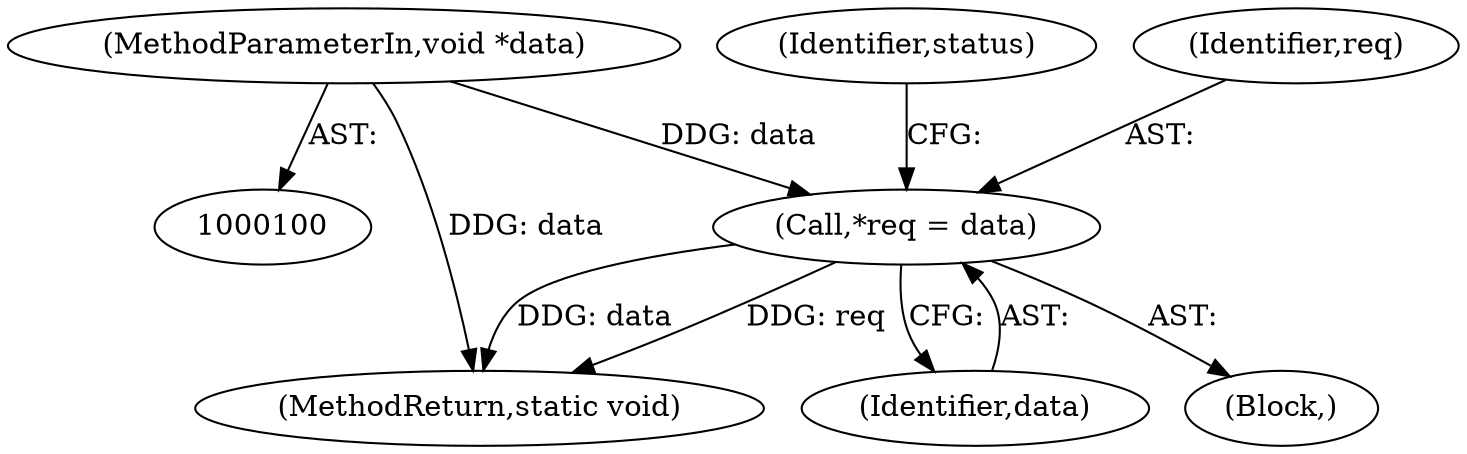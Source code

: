 digraph "0_linux_0b760113a3a155269a3fba93a409c640031dd68f@pointer" {
"1000105" [label="(Call,*req = data)"];
"1000102" [label="(MethodParameterIn,void *data)"];
"1000103" [label="(Block,)"];
"1000110" [label="(Identifier,status)"];
"1000167" [label="(MethodReturn,static void)"];
"1000105" [label="(Call,*req = data)"];
"1000106" [label="(Identifier,req)"];
"1000102" [label="(MethodParameterIn,void *data)"];
"1000107" [label="(Identifier,data)"];
"1000105" -> "1000103"  [label="AST: "];
"1000105" -> "1000107"  [label="CFG: "];
"1000106" -> "1000105"  [label="AST: "];
"1000107" -> "1000105"  [label="AST: "];
"1000110" -> "1000105"  [label="CFG: "];
"1000105" -> "1000167"  [label="DDG: data"];
"1000105" -> "1000167"  [label="DDG: req"];
"1000102" -> "1000105"  [label="DDG: data"];
"1000102" -> "1000100"  [label="AST: "];
"1000102" -> "1000167"  [label="DDG: data"];
}

